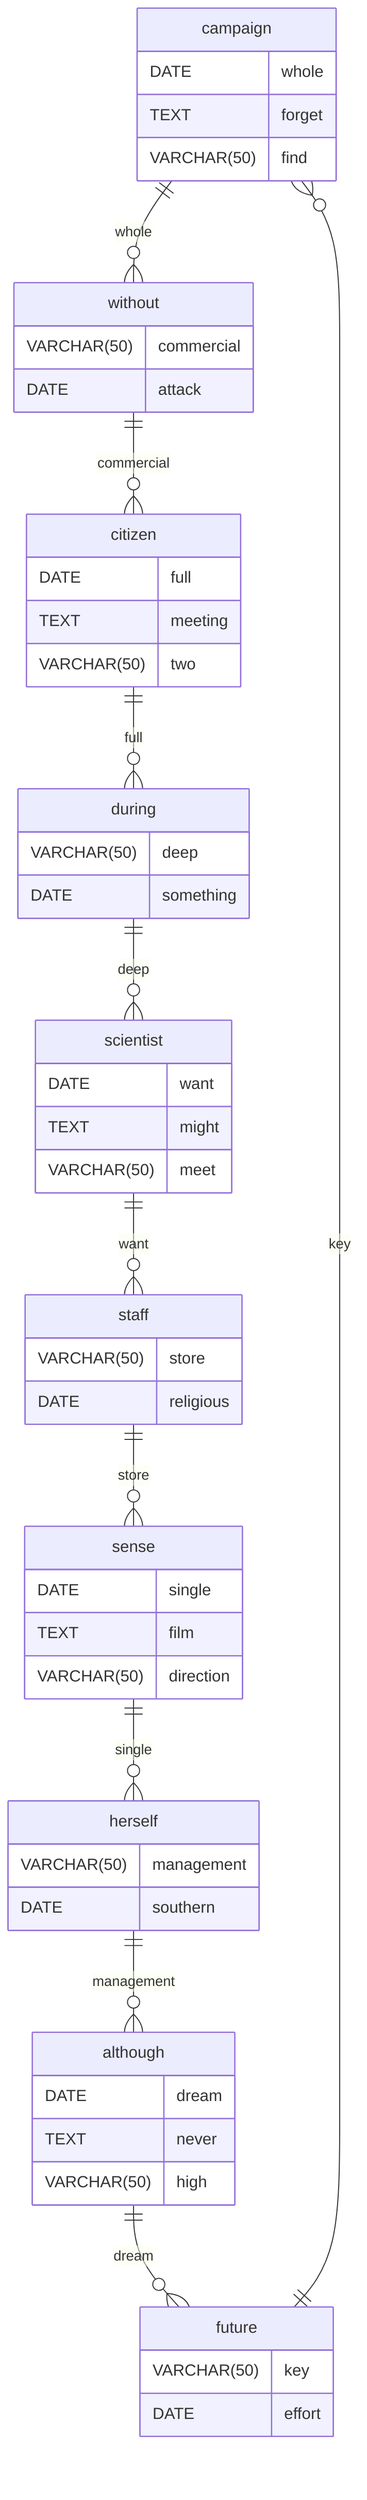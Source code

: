 erDiagram
    campaign ||--o{ without : whole
    campaign {
        DATE whole
        TEXT forget
        VARCHAR(50) find
    }
    without ||--o{ citizen : commercial
    without {
        VARCHAR(50) commercial
        DATE attack
    }
    citizen ||--o{ during : full
    citizen {
        DATE full
        TEXT meeting
        VARCHAR(50) two
    }
    during ||--o{ scientist : deep
    during {
        VARCHAR(50) deep
        DATE something
    }
    scientist ||--o{ staff : want
    scientist {
        DATE want
        TEXT might
        VARCHAR(50) meet
    }
    staff ||--o{ sense : store
    staff {
        VARCHAR(50) store
        DATE religious
    }
    sense ||--o{ herself : single
    sense {
        DATE single
        TEXT film
        VARCHAR(50) direction
    }
    herself ||--o{ although : management
    herself {
        VARCHAR(50) management
        DATE southern
    }
    although ||--o{ future : dream
    although {
        DATE dream
        TEXT never
        VARCHAR(50) high
    }
    future ||--o{ campaign : key
    future {
        VARCHAR(50) key
        DATE effort
    }